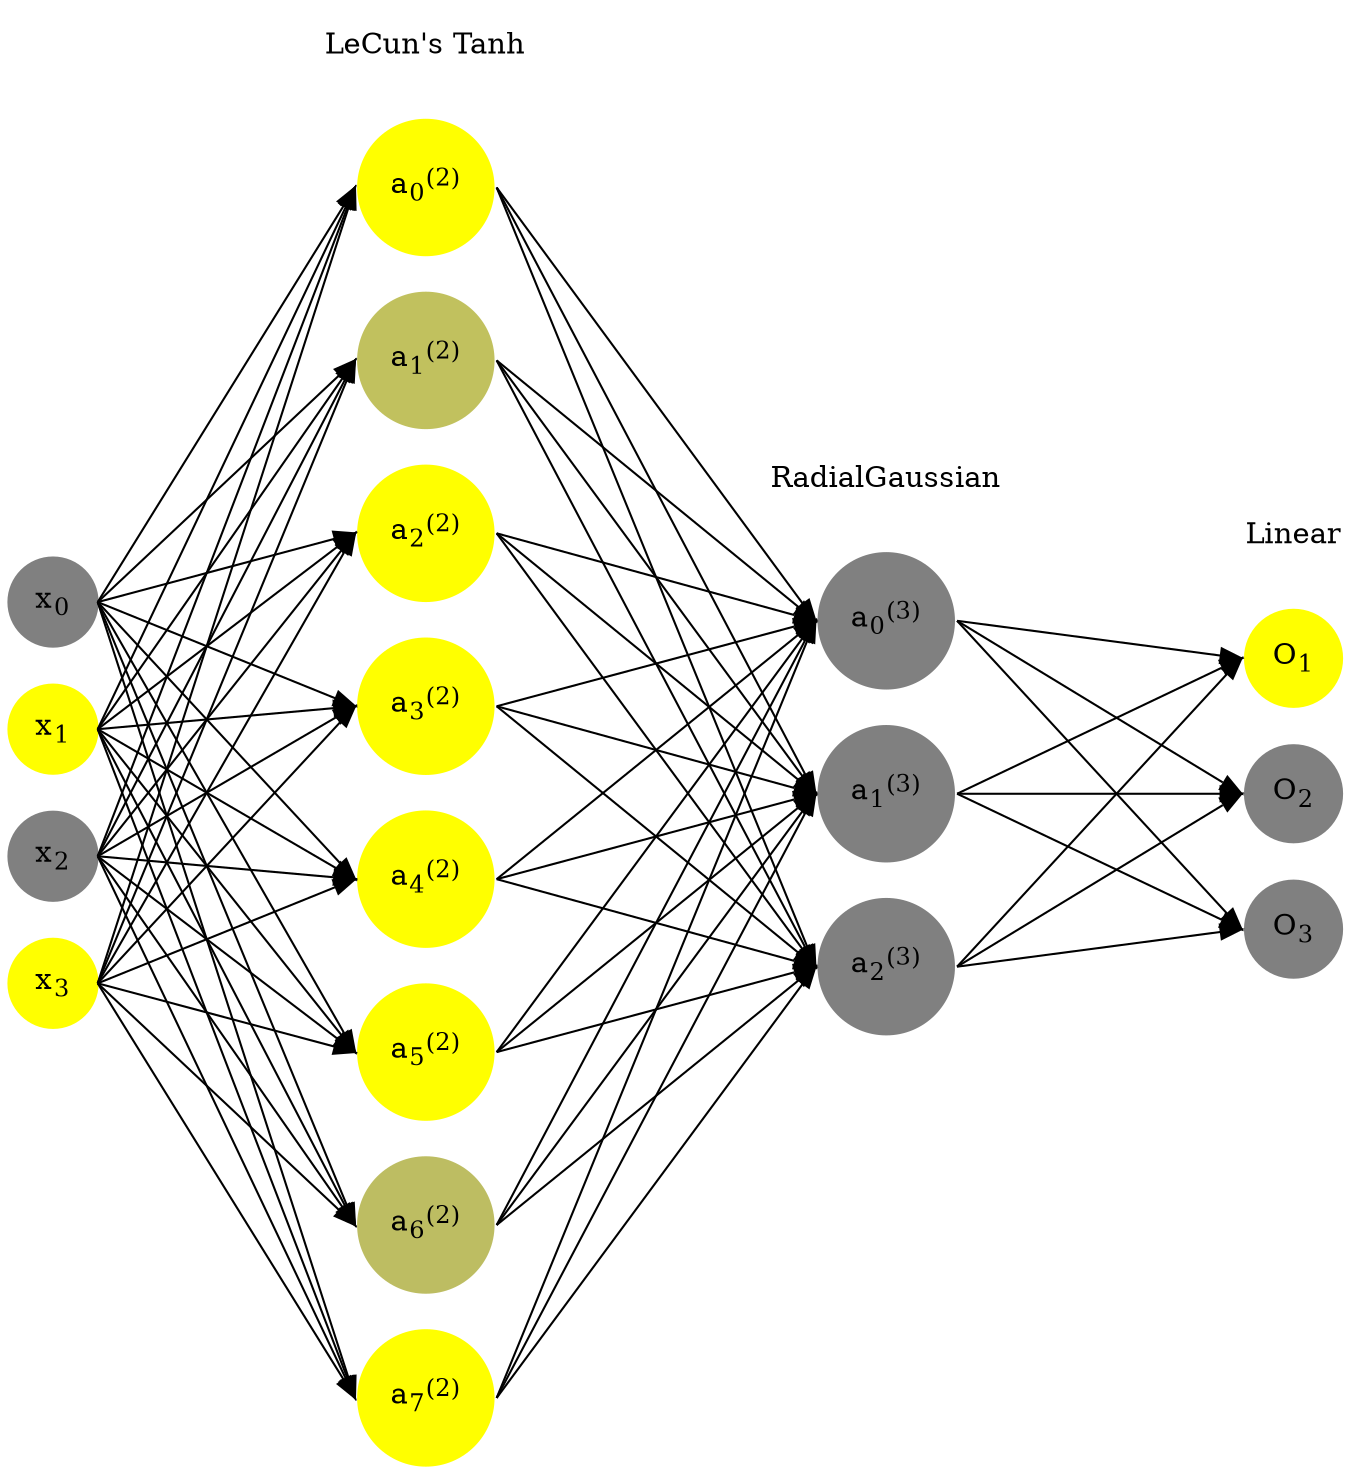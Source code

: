 digraph G {
	rankdir = LR;
	splines=false;
	edge[style=invis];
	ranksep= 1.4;
	{
	node [shape=circle, color="0.1667, 0.0, 0.5", style=filled, fillcolor="0.1667, 0.0, 0.5"];
	x0 [label=<x<sub>0</sub>>];
	}
	{
	node [shape=circle, color="0.1667, 1.0, 1.0", style=filled, fillcolor="0.1667, 1.0, 1.0"];
	x1 [label=<x<sub>1</sub>>];
	}
	{
	node [shape=circle, color="0.1667, 0.0, 0.5", style=filled, fillcolor="0.1667, 0.0, 0.5"];
	x2 [label=<x<sub>2</sub>>];
	}
	{
	node [shape=circle, color="0.1667, 1.0, 1.0", style=filled, fillcolor="0.1667, 1.0, 1.0"];
	x3 [label=<x<sub>3</sub>>];
	}
	{
	node [shape=circle, color="0.1667, 1.000771, 1.000386", style=filled, fillcolor="0.1667, 1.000771, 1.000386"];
	a02 [label=<a<sub>0</sub><sup>(2)</sup>>];
	}
	{
	node [shape=circle, color="0.1667, 0.515021, 0.757511", style=filled, fillcolor="0.1667, 0.515021, 0.757511"];
	a12 [label=<a<sub>1</sub><sup>(2)</sup>>];
	}
	{
	node [shape=circle, color="0.1667, 1.208677, 1.104338", style=filled, fillcolor="0.1667, 1.208677, 1.104338"];
	a22 [label=<a<sub>2</sub><sup>(2)</sup>>];
	}
	{
	node [shape=circle, color="0.1667, 1.034193, 1.017097", style=filled, fillcolor="0.1667, 1.034193, 1.017097"];
	a32 [label=<a<sub>3</sub><sup>(2)</sup>>];
	}
	{
	node [shape=circle, color="0.1667, 1.493186, 1.246593", style=filled, fillcolor="0.1667, 1.493186, 1.246593"];
	a42 [label=<a<sub>4</sub><sup>(2)</sup>>];
	}
	{
	node [shape=circle, color="0.1667, 1.617515, 1.308757", style=filled, fillcolor="0.1667, 1.617515, 1.308757"];
	a52 [label=<a<sub>5</sub><sup>(2)</sup>>];
	}
	{
	node [shape=circle, color="0.1667, 0.480807, 0.740404", style=filled, fillcolor="0.1667, 0.480807, 0.740404"];
	a62 [label=<a<sub>6</sub><sup>(2)</sup>>];
	}
	{
	node [shape=circle, color="0.1667, 1.203205, 1.101602", style=filled, fillcolor="0.1667, 1.203205, 1.101602"];
	a72 [label=<a<sub>7</sub><sup>(2)</sup>>];
	}
	{
	node [shape=circle, color="0.1667, 0.000000, 0.500000", style=filled, fillcolor="0.1667, 0.000000, 0.500000"];
	a03 [label=<a<sub>0</sub><sup>(3)</sup>>];
	}
	{
	node [shape=circle, color="0.1667, 0.000013, 0.500007", style=filled, fillcolor="0.1667, 0.000013, 0.500007"];
	a13 [label=<a<sub>1</sub><sup>(3)</sup>>];
	}
	{
	node [shape=circle, color="0.1667, 0.000007, 0.500004", style=filled, fillcolor="0.1667, 0.000007, 0.500004"];
	a23 [label=<a<sub>2</sub><sup>(3)</sup>>];
	}
	{
	node [shape=circle, color="0.1667, 1.0, 1.0", style=filled, fillcolor="0.1667, 1.0, 1.0"];
	O1 [label=<O<sub>1</sub>>];
	}
	{
	node [shape=circle, color="0.1667, 0.0, 0.5", style=filled, fillcolor="0.1667, 0.0, 0.5"];
	O2 [label=<O<sub>2</sub>>];
	}
	{
	node [shape=circle, color="0.1667, 0.0, 0.5", style=filled, fillcolor="0.1667, 0.0, 0.5"];
	O3 [label=<O<sub>3</sub>>];
	}
	{
	rank=same;
	x0->x1->x2->x3;
	}
	{
	rank=same;
	a02->a12->a22->a32->a42->a52->a62->a72;
	}
	{
	rank=same;
	a03->a13->a23;
	}
	{
	rank=same;
	O1->O2->O3;
	}
	l1 [shape=plaintext,label="LeCun's Tanh"];
	l1->a02;
	{rank=same; l1;a02};
	l2 [shape=plaintext,label="RadialGaussian"];
	l2->a03;
	{rank=same; l2;a03};
	l3 [shape=plaintext,label="Linear"];
	l3->O1;
	{rank=same; l3;O1};
edge[style=solid, tailport=e, headport=w];
	{x0;x1;x2;x3} -> {a02;a12;a22;a32;a42;a52;a62;a72};
	{a02;a12;a22;a32;a42;a52;a62;a72} -> {a03;a13;a23};
	{a03;a13;a23} -> {O1,O2,O3};
}